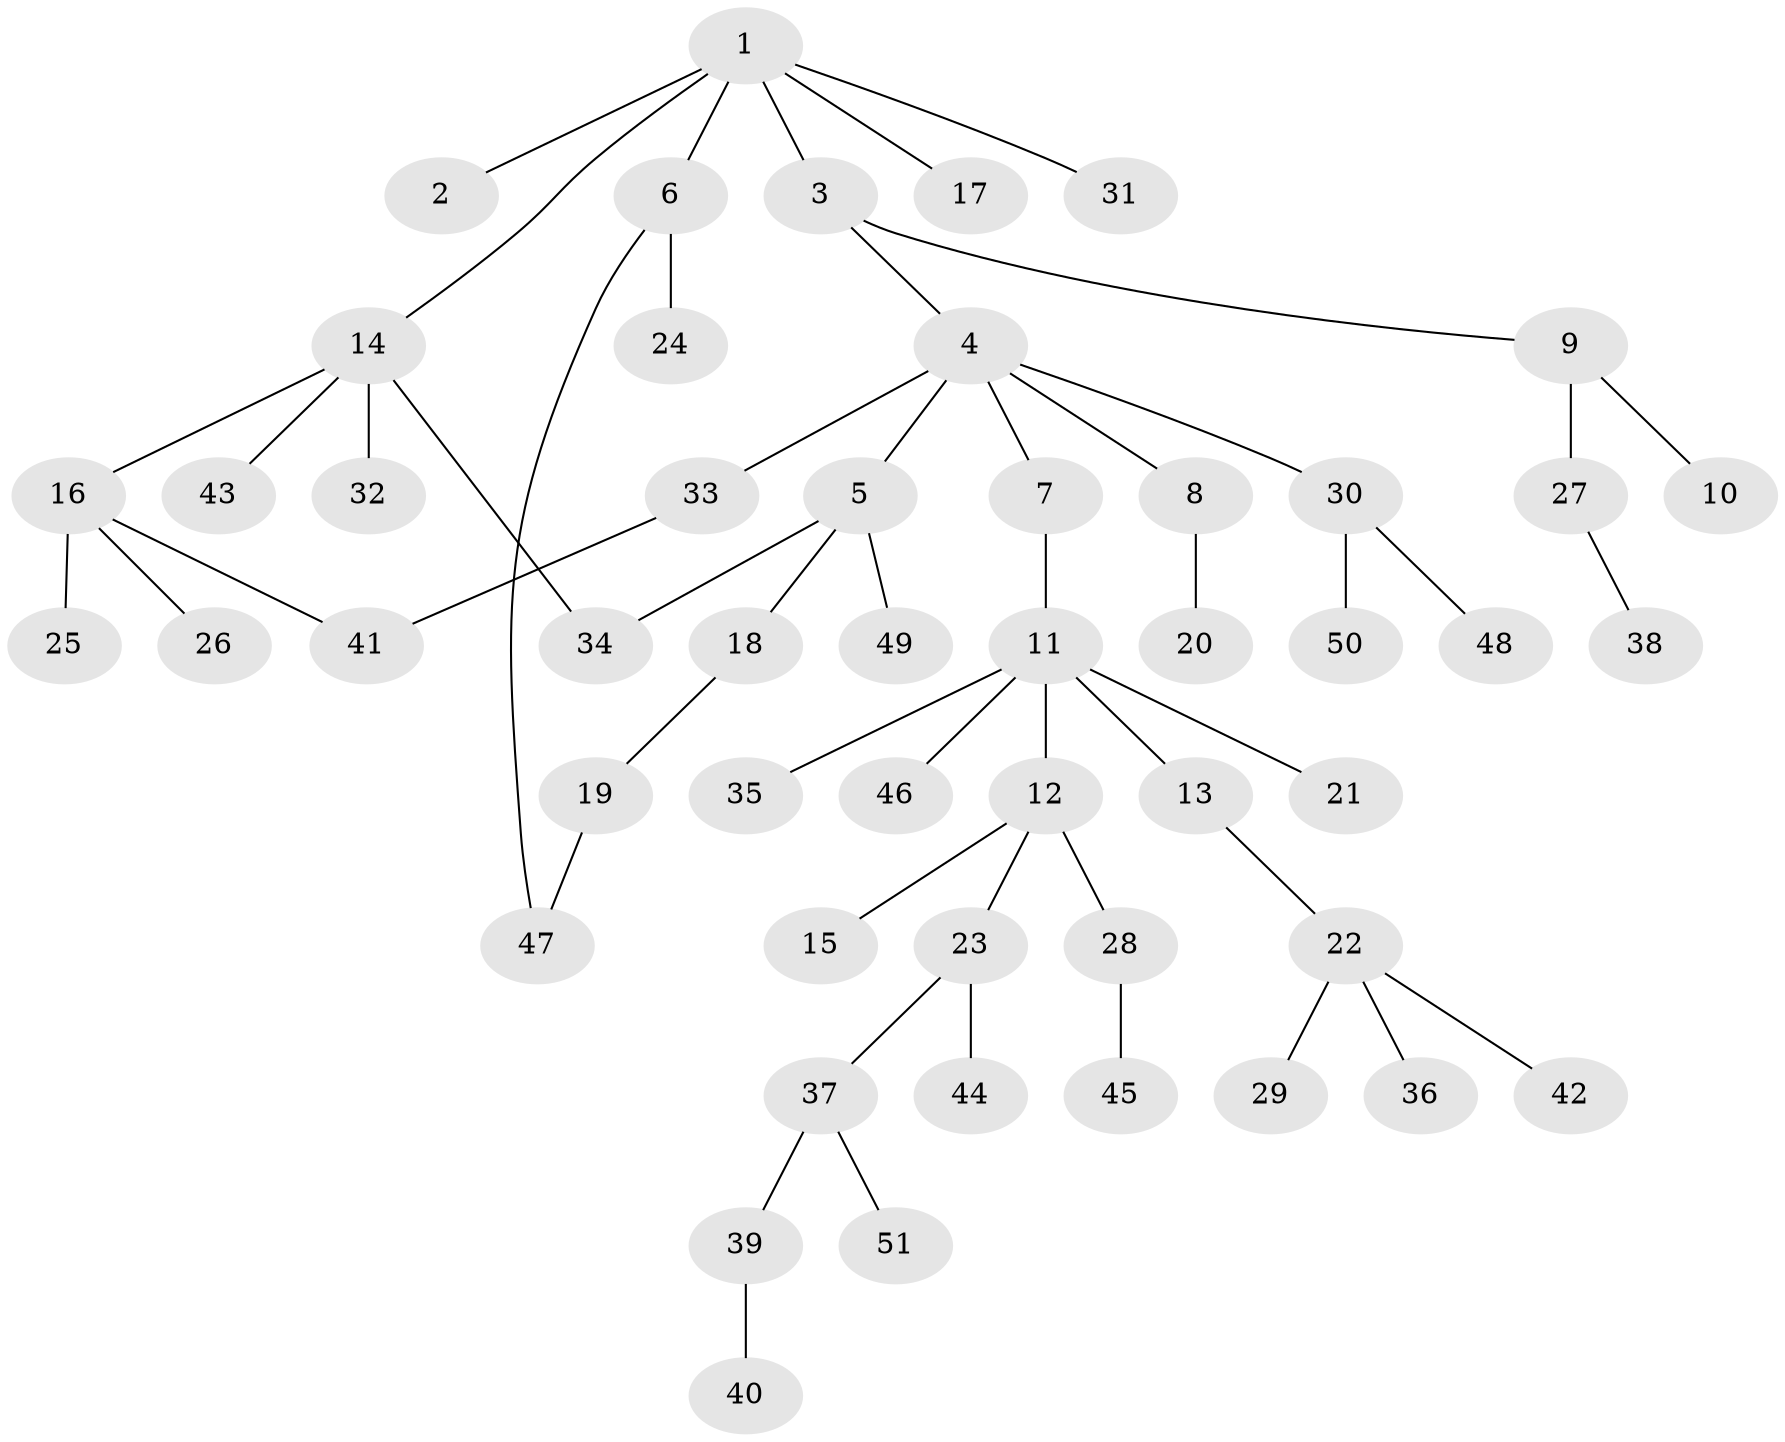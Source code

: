 // coarse degree distribution, {3: 0.23076923076923078, 6: 0.038461538461538464, 2: 0.38461538461538464, 1: 0.3076923076923077, 4: 0.038461538461538464}
// Generated by graph-tools (version 1.1) at 2025/49/03/04/25 22:49:14]
// undirected, 51 vertices, 53 edges
graph export_dot {
  node [color=gray90,style=filled];
  1;
  2;
  3;
  4;
  5;
  6;
  7;
  8;
  9;
  10;
  11;
  12;
  13;
  14;
  15;
  16;
  17;
  18;
  19;
  20;
  21;
  22;
  23;
  24;
  25;
  26;
  27;
  28;
  29;
  30;
  31;
  32;
  33;
  34;
  35;
  36;
  37;
  38;
  39;
  40;
  41;
  42;
  43;
  44;
  45;
  46;
  47;
  48;
  49;
  50;
  51;
  1 -- 2;
  1 -- 3;
  1 -- 6;
  1 -- 14;
  1 -- 17;
  1 -- 31;
  3 -- 4;
  3 -- 9;
  4 -- 5;
  4 -- 7;
  4 -- 8;
  4 -- 30;
  4 -- 33;
  5 -- 18;
  5 -- 34;
  5 -- 49;
  6 -- 24;
  6 -- 47;
  7 -- 11;
  8 -- 20;
  9 -- 10;
  9 -- 27;
  11 -- 12;
  11 -- 13;
  11 -- 21;
  11 -- 35;
  11 -- 46;
  12 -- 15;
  12 -- 23;
  12 -- 28;
  13 -- 22;
  14 -- 16;
  14 -- 32;
  14 -- 43;
  14 -- 34;
  16 -- 25;
  16 -- 26;
  16 -- 41;
  18 -- 19;
  19 -- 47;
  22 -- 29;
  22 -- 36;
  22 -- 42;
  23 -- 37;
  23 -- 44;
  27 -- 38;
  28 -- 45;
  30 -- 48;
  30 -- 50;
  33 -- 41;
  37 -- 39;
  37 -- 51;
  39 -- 40;
}
